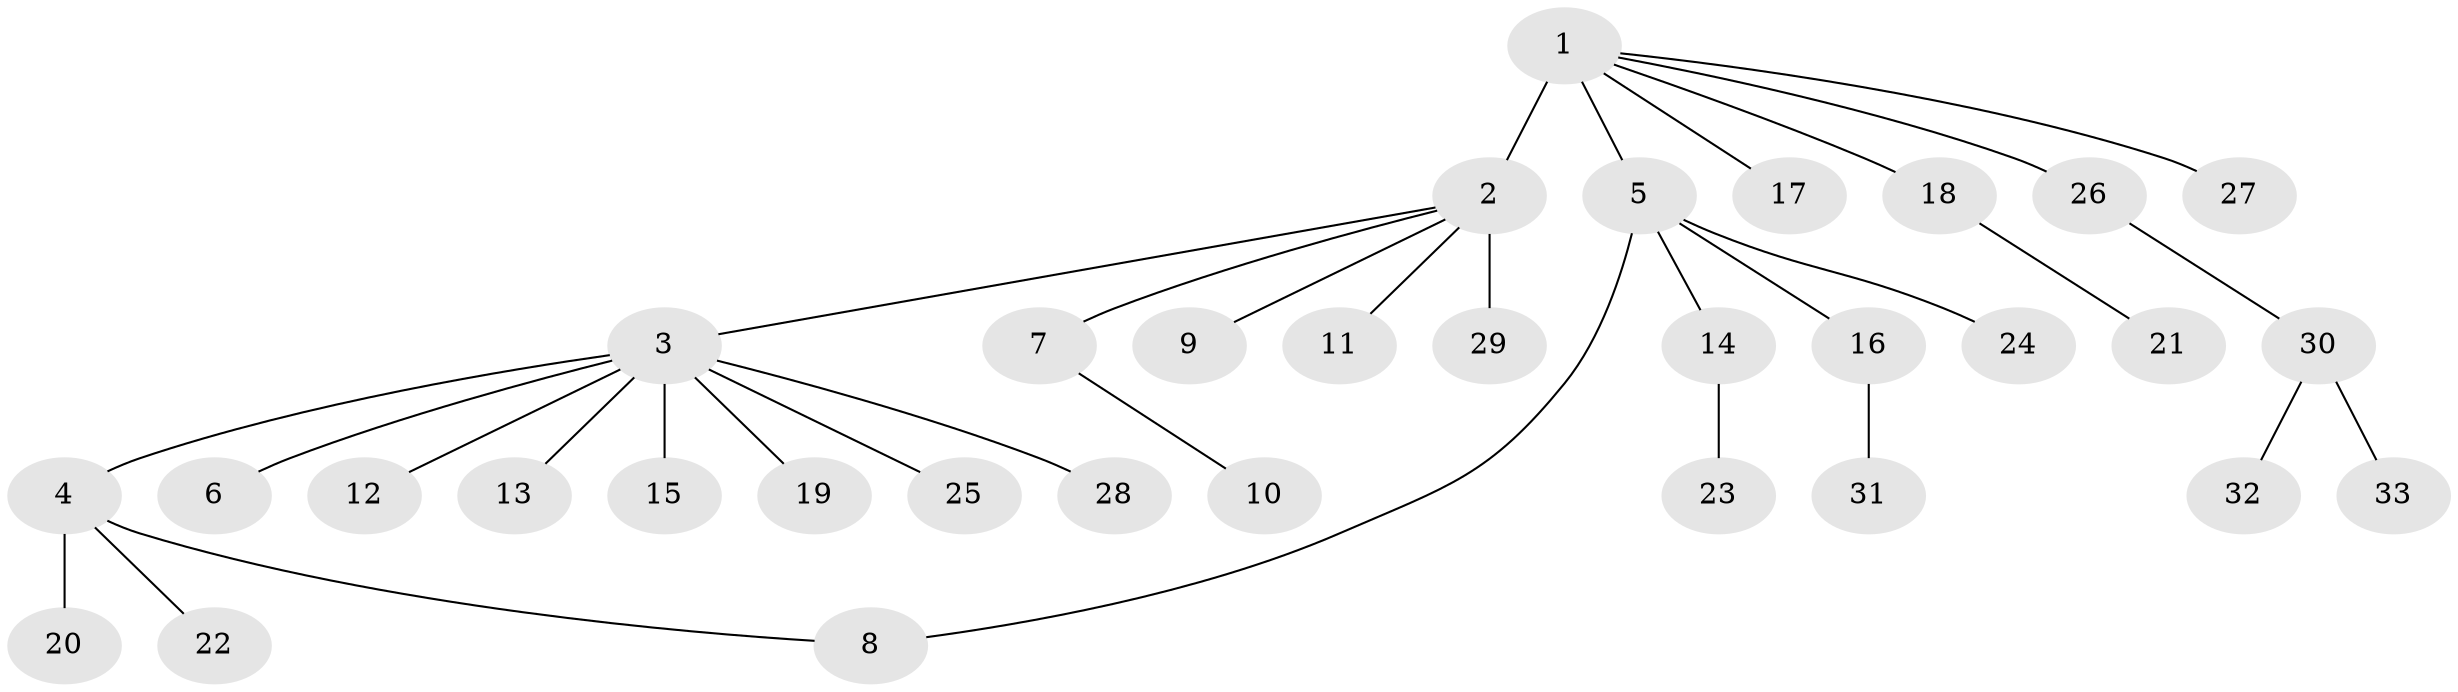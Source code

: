 // original degree distribution, {4: 0.06153846153846154, 11: 0.015384615384615385, 10: 0.015384615384615385, 3: 0.07692307692307693, 1: 0.6153846153846154, 9: 0.015384615384615385, 2: 0.18461538461538463, 5: 0.015384615384615385}
// Generated by graph-tools (version 1.1) at 2025/35/03/09/25 02:35:38]
// undirected, 33 vertices, 33 edges
graph export_dot {
graph [start="1"]
  node [color=gray90,style=filled];
  1;
  2;
  3;
  4;
  5;
  6;
  7;
  8;
  9;
  10;
  11;
  12;
  13;
  14;
  15;
  16;
  17;
  18;
  19;
  20;
  21;
  22;
  23;
  24;
  25;
  26;
  27;
  28;
  29;
  30;
  31;
  32;
  33;
  1 -- 2 [weight=5.0];
  1 -- 5 [weight=1.0];
  1 -- 17 [weight=1.0];
  1 -- 18 [weight=1.0];
  1 -- 26 [weight=1.0];
  1 -- 27 [weight=1.0];
  2 -- 3 [weight=1.0];
  2 -- 7 [weight=1.0];
  2 -- 9 [weight=1.0];
  2 -- 11 [weight=1.0];
  2 -- 29 [weight=1.0];
  3 -- 4 [weight=1.0];
  3 -- 6 [weight=1.0];
  3 -- 12 [weight=1.0];
  3 -- 13 [weight=1.0];
  3 -- 15 [weight=1.0];
  3 -- 19 [weight=1.0];
  3 -- 25 [weight=1.0];
  3 -- 28 [weight=1.0];
  4 -- 8 [weight=1.0];
  4 -- 20 [weight=5.0];
  4 -- 22 [weight=1.0];
  5 -- 8 [weight=1.0];
  5 -- 14 [weight=1.0];
  5 -- 16 [weight=1.0];
  5 -- 24 [weight=1.0];
  7 -- 10 [weight=2.0];
  14 -- 23 [weight=2.0];
  16 -- 31 [weight=1.0];
  18 -- 21 [weight=1.0];
  26 -- 30 [weight=1.0];
  30 -- 32 [weight=1.0];
  30 -- 33 [weight=1.0];
}
